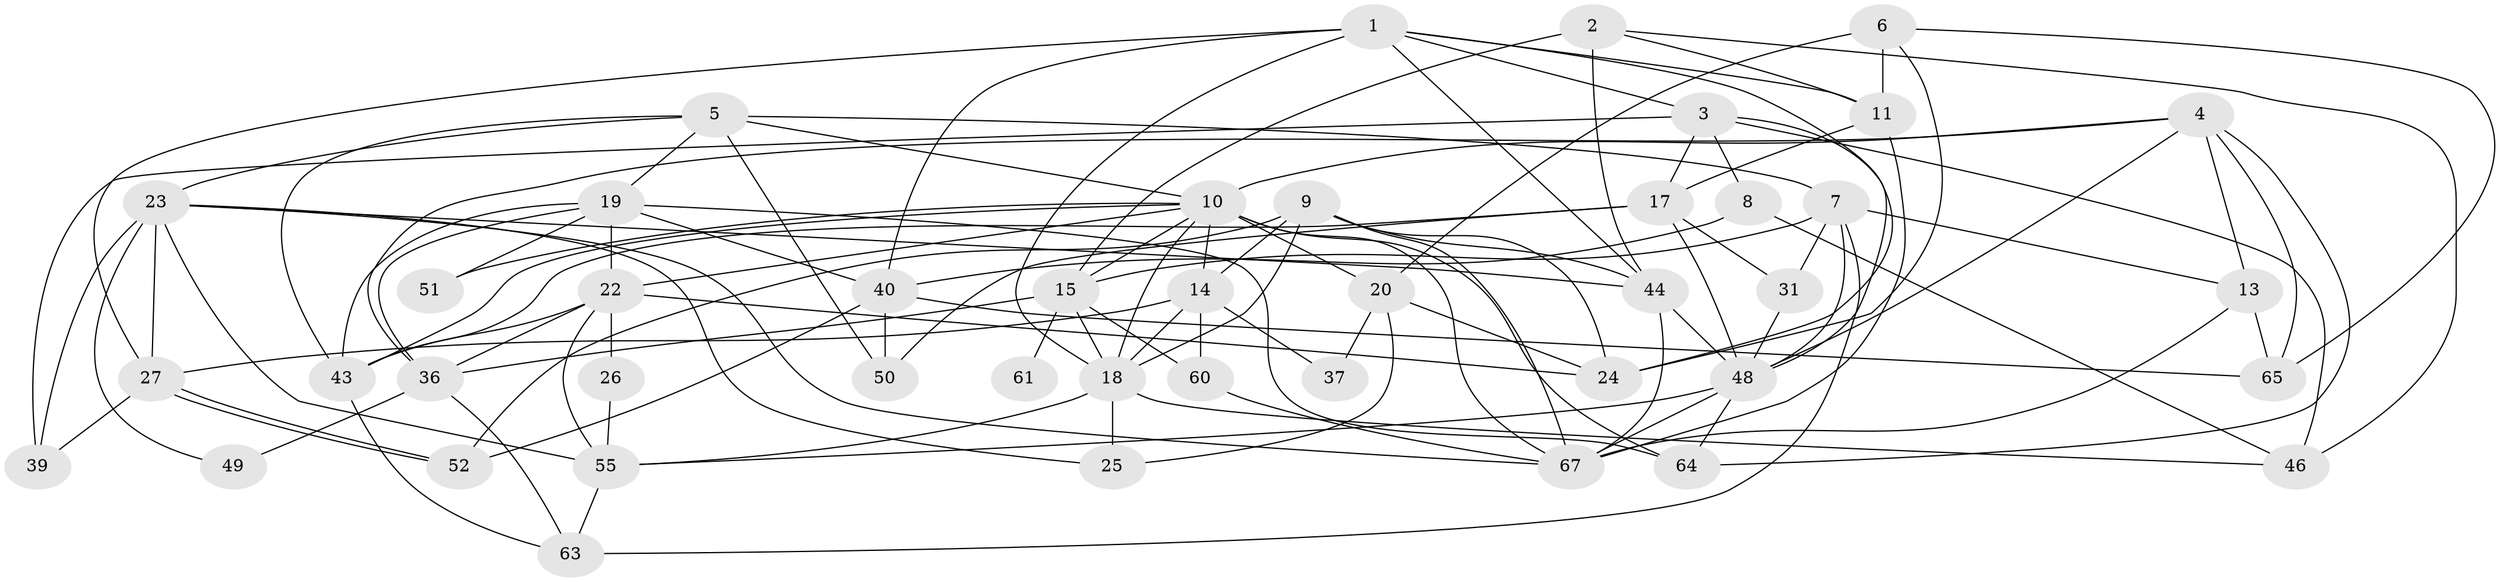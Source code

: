 // Generated by graph-tools (version 1.1) at 2025/23/03/03/25 07:23:56]
// undirected, 44 vertices, 112 edges
graph export_dot {
graph [start="1"]
  node [color=gray90,style=filled];
  1 [super="+32"];
  2 [super="+71"];
  3 [super="+38"];
  4 [super="+12"];
  5 [super="+41"];
  6;
  7 [super="+47"];
  8 [super="+59"];
  9 [super="+30"];
  10 [super="+28"];
  11 [super="+33"];
  13 [super="+34"];
  14 [super="+74"];
  15 [super="+16"];
  17 [super="+42"];
  18 [super="+21"];
  19 [super="+29"];
  20 [super="+45"];
  22 [super="+56"];
  23 [super="+72"];
  24 [super="+66"];
  25;
  26;
  27 [super="+58"];
  31 [super="+35"];
  36 [super="+62"];
  37;
  39 [super="+57"];
  40;
  43 [super="+73"];
  44 [super="+54"];
  46 [super="+68"];
  48 [super="+53"];
  49;
  50;
  51;
  52;
  55 [super="+70"];
  60;
  61;
  63;
  64;
  65;
  67 [super="+69"];
  1 -- 11;
  1 -- 18;
  1 -- 27;
  1 -- 24;
  1 -- 40;
  1 -- 44;
  1 -- 3;
  2 -- 15;
  2 -- 44 [weight=3];
  2 -- 46;
  2 -- 11;
  3 -- 39;
  3 -- 48;
  3 -- 46;
  3 -- 8;
  3 -- 17;
  4 -- 65;
  4 -- 48;
  4 -- 64;
  4 -- 36;
  4 -- 10;
  4 -- 13;
  5 -- 23;
  5 -- 10;
  5 -- 50;
  5 -- 19;
  5 -- 7;
  5 -- 43;
  6 -- 24;
  6 -- 65;
  6 -- 20 [weight=2];
  6 -- 11;
  7 -- 15 [weight=2];
  7 -- 13;
  7 -- 63;
  7 -- 48;
  7 -- 31;
  8 -- 46;
  8 -- 40;
  9 -- 44;
  9 -- 52;
  9 -- 24;
  9 -- 67;
  9 -- 18;
  9 -- 14;
  10 -- 18;
  10 -- 64;
  10 -- 20;
  10 -- 51;
  10 -- 43;
  10 -- 14;
  10 -- 67;
  10 -- 22;
  10 -- 15;
  11 -- 67;
  11 -- 17;
  13 -- 67;
  13 -- 65;
  14 -- 60;
  14 -- 27;
  14 -- 18;
  14 -- 37;
  15 -- 60;
  15 -- 61 [weight=2];
  15 -- 18;
  15 -- 36;
  17 -- 48;
  17 -- 50;
  17 -- 43;
  17 -- 31;
  18 -- 46;
  18 -- 25;
  18 -- 55;
  19 -- 64;
  19 -- 51;
  19 -- 40;
  19 -- 43;
  19 -- 36;
  19 -- 22;
  20 -- 37;
  20 -- 24 [weight=2];
  20 -- 25;
  22 -- 43;
  22 -- 55;
  22 -- 36;
  22 -- 26;
  22 -- 24;
  23 -- 49;
  23 -- 55;
  23 -- 25;
  23 -- 39;
  23 -- 44;
  23 -- 67;
  23 -- 27;
  26 -- 55;
  27 -- 52;
  27 -- 52;
  27 -- 39;
  31 -- 48;
  36 -- 49;
  36 -- 63;
  40 -- 52;
  40 -- 50;
  40 -- 65;
  43 -- 63;
  44 -- 48;
  44 -- 67;
  48 -- 64;
  48 -- 55;
  48 -- 67;
  55 -- 63;
  60 -- 67;
}

